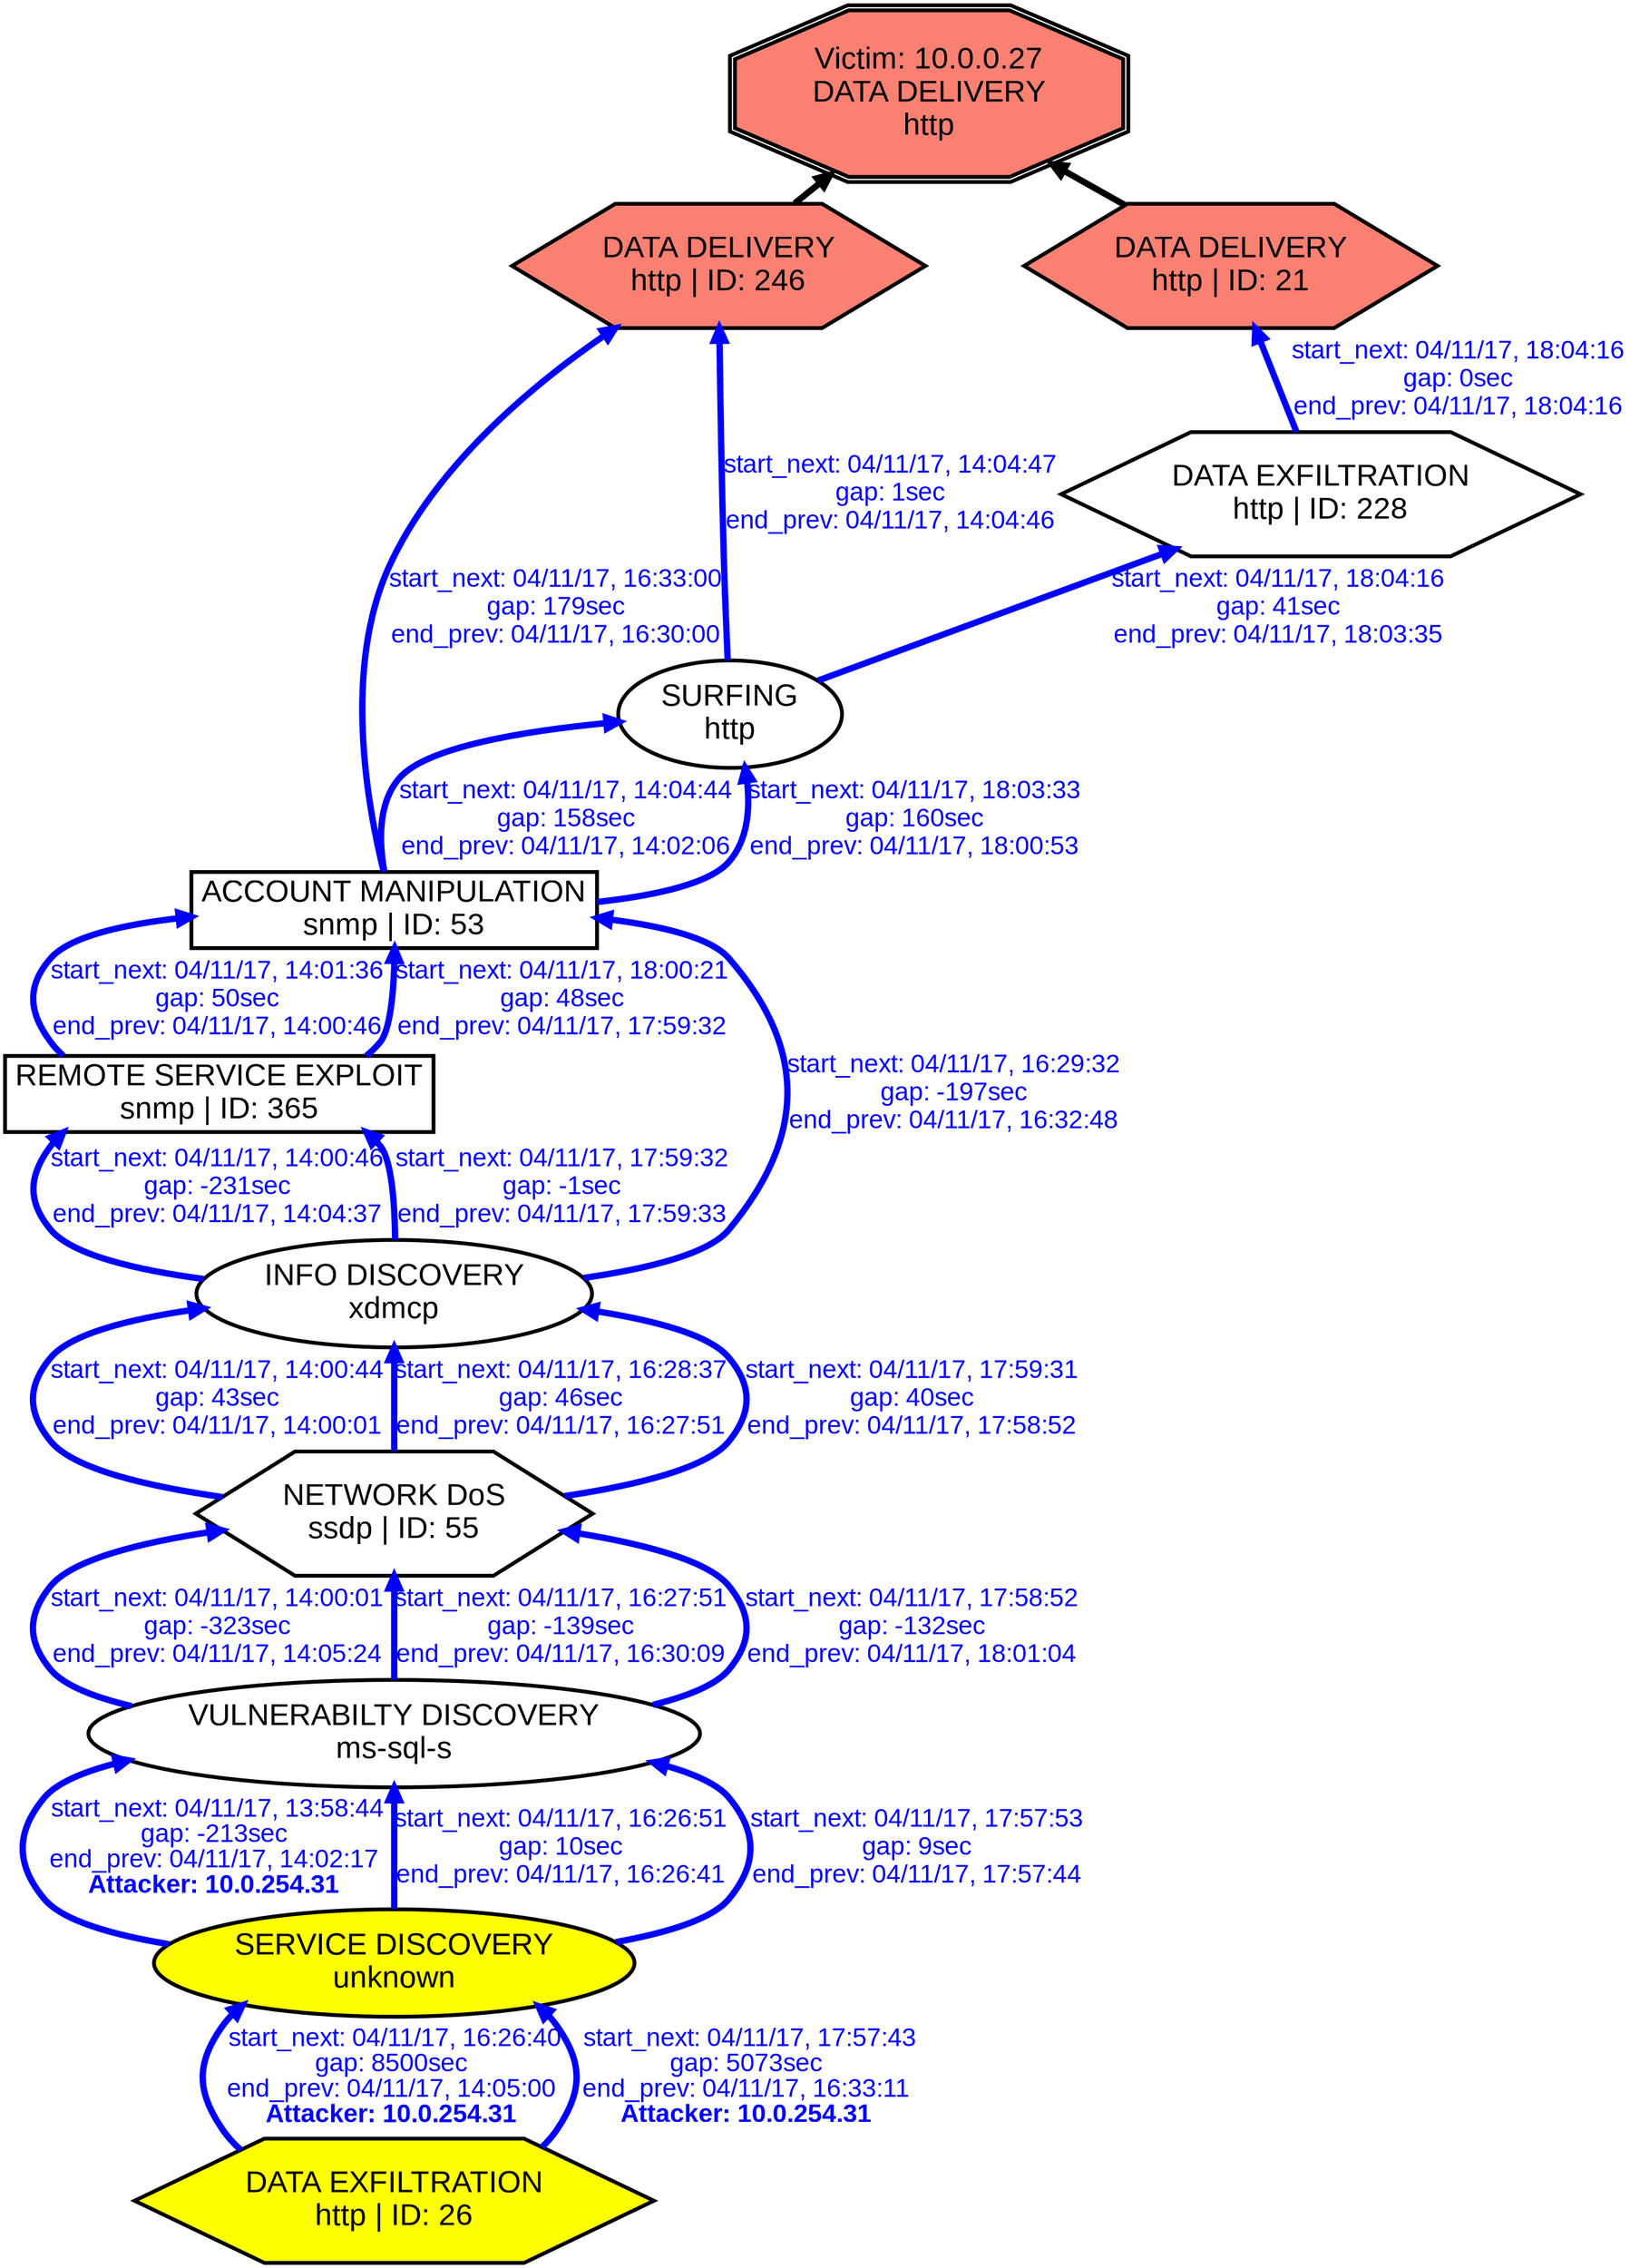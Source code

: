 digraph DATADELIVERYhttp {
rankdir="BT"; 
 graph [ nodesep="0.1", ranksep="0.02"] 
 node [ fontname=Arial, fontsize=24,penwidth=3]; 
 edge [ fontname=Arial, fontsize=20,penwidth=5 ];
"Victim: 10.0.0.27
DATA DELIVERY
http" [shape=doubleoctagon, style=filled, fillcolor=salmon];
{ rank = max; "Victim: 10.0.0.27
DATA DELIVERY
http"}
"DATA DELIVERY
http | ID: 21" -> "Victim: 10.0.0.27
DATA DELIVERY
http"
"DATA DELIVERY
http | ID: 21" [style=filled, fillcolor= salmon]
"DATA DELIVERY
http | ID: 246" -> "Victim: 10.0.0.27
DATA DELIVERY
http"
"DATA DELIVERY
http | ID: 246" [style=filled, fillcolor= salmon]
{ rank=same; "DATA DELIVERY
http | ID: 21" "DATA DELIVERY
http | ID: 246"}
"SERVICE DISCOVERY
unknown" [style=filled, fillcolor= yellow]
"SERVICE DISCOVERY
unknown" -> "VULNERABILTY DISCOVERY
ms-sql-s" [ color=blue] [label=<<font color="blue"> start_next: 04/11/17, 13:58:44<br/>gap: -213sec<br/>end_prev: 04/11/17, 14:02:17</font><br/><font color="blue"><b>Attacker: 10.0.254.31</b></font>>]
"VULNERABILTY DISCOVERY
ms-sql-s" -> "NETWORK DoS
ssdp | ID: 55" [ label="start_next: 04/11/17, 14:00:01
gap: -323sec
end_prev: 04/11/17, 14:05:24"][ fontcolor="blue" color=blue]
"NETWORK DoS
ssdp | ID: 55" -> "INFO DISCOVERY
xdmcp" [ label="start_next: 04/11/17, 14:00:44
gap: 43sec
end_prev: 04/11/17, 14:00:01"][ fontcolor="blue" color=blue]
"INFO DISCOVERY
xdmcp" -> "REMOTE SERVICE EXPLOIT
snmp | ID: 365" [ label="start_next: 04/11/17, 14:00:46
gap: -231sec
end_prev: 04/11/17, 14:04:37"][ fontcolor="blue" color=blue]
"REMOTE SERVICE EXPLOIT
snmp | ID: 365" -> "ACCOUNT MANIPULATION
snmp | ID: 53" [ label="start_next: 04/11/17, 14:01:36
gap: 50sec
end_prev: 04/11/17, 14:00:46"][ fontcolor="blue" color=blue]
"ACCOUNT MANIPULATION
snmp | ID: 53" -> "SURFING
http" [ label="start_next: 04/11/17, 14:04:44
gap: 158sec
end_prev: 04/11/17, 14:02:06"][ fontcolor="blue" color=blue]
"SURFING
http" -> "DATA DELIVERY
http | ID: 246" [ label="start_next: 04/11/17, 14:04:47
gap: 1sec
end_prev: 04/11/17, 14:04:46"][ fontcolor="blue" color=blue]
"DATA EXFILTRATION
http | ID: 26" [style=filled, fillcolor= yellow]
"DATA EXFILTRATION
http | ID: 26" -> "SERVICE DISCOVERY
unknown" [ color=blue] [label=<<font color="blue"> start_next: 04/11/17, 16:26:40<br/>gap: 8500sec<br/>end_prev: 04/11/17, 14:05:00</font><br/><font color="blue"><b>Attacker: 10.0.254.31</b></font>>]
"SERVICE DISCOVERY
unknown" -> "VULNERABILTY DISCOVERY
ms-sql-s" [ label="start_next: 04/11/17, 16:26:51
gap: 10sec
end_prev: 04/11/17, 16:26:41"][ fontcolor="blue" color=blue]
"VULNERABILTY DISCOVERY
ms-sql-s" -> "NETWORK DoS
ssdp | ID: 55" [ label="start_next: 04/11/17, 16:27:51
gap: -139sec
end_prev: 04/11/17, 16:30:09"][ fontcolor="blue" color=blue]
"NETWORK DoS
ssdp | ID: 55" -> "INFO DISCOVERY
xdmcp" [ label="start_next: 04/11/17, 16:28:37
gap: 46sec
end_prev: 04/11/17, 16:27:51"][ fontcolor="blue" color=blue]
"INFO DISCOVERY
xdmcp" -> "ACCOUNT MANIPULATION
snmp | ID: 53" [ label="start_next: 04/11/17, 16:29:32
gap: -197sec
end_prev: 04/11/17, 16:32:48"][ fontcolor="blue" color=blue]
"ACCOUNT MANIPULATION
snmp | ID: 53" -> "DATA DELIVERY
http | ID: 246" [ label="start_next: 04/11/17, 16:33:00
gap: 179sec
end_prev: 04/11/17, 16:30:00"][ fontcolor="blue" color=blue]
"DATA EXFILTRATION
http | ID: 26" [style=filled, fillcolor= yellow]
"DATA EXFILTRATION
http | ID: 26" -> "SERVICE DISCOVERY
unknown" [ color=blue] [label=<<font color="blue"> start_next: 04/11/17, 17:57:43<br/>gap: 5073sec<br/>end_prev: 04/11/17, 16:33:11</font><br/><font color="blue"><b>Attacker: 10.0.254.31</b></font>>]
"SERVICE DISCOVERY
unknown" -> "VULNERABILTY DISCOVERY
ms-sql-s" [ label="start_next: 04/11/17, 17:57:53
gap: 9sec
end_prev: 04/11/17, 17:57:44"][ fontcolor="blue" color=blue]
"VULNERABILTY DISCOVERY
ms-sql-s" -> "NETWORK DoS
ssdp | ID: 55" [ label="start_next: 04/11/17, 17:58:52
gap: -132sec
end_prev: 04/11/17, 18:01:04"][ fontcolor="blue" color=blue]
"NETWORK DoS
ssdp | ID: 55" -> "INFO DISCOVERY
xdmcp" [ label="start_next: 04/11/17, 17:59:31
gap: 40sec
end_prev: 04/11/17, 17:58:52"][ fontcolor="blue" color=blue]
"INFO DISCOVERY
xdmcp" -> "REMOTE SERVICE EXPLOIT
snmp | ID: 365" [ label="start_next: 04/11/17, 17:59:32
gap: -1sec
end_prev: 04/11/17, 17:59:33"][ fontcolor="blue" color=blue]
"REMOTE SERVICE EXPLOIT
snmp | ID: 365" -> "ACCOUNT MANIPULATION
snmp | ID: 53" [ label="start_next: 04/11/17, 18:00:21
gap: 48sec
end_prev: 04/11/17, 17:59:32"][ fontcolor="blue" color=blue]
"ACCOUNT MANIPULATION
snmp | ID: 53" -> "SURFING
http" [ label="start_next: 04/11/17, 18:03:33
gap: 160sec
end_prev: 04/11/17, 18:00:53"][ fontcolor="blue" color=blue]
"SURFING
http" -> "DATA EXFILTRATION
http | ID: 228" [ label="start_next: 04/11/17, 18:04:16
gap: 41sec
end_prev: 04/11/17, 18:03:35"][ fontcolor="blue" color=blue]
"DATA EXFILTRATION
http | ID: 228" -> "DATA DELIVERY
http | ID: 21" [ label="start_next: 04/11/17, 18:04:16
gap: 0sec
end_prev: 04/11/17, 18:04:16"][ fontcolor="blue" color=blue]
"SERVICE DISCOVERY
unknown" [shape=oval]
"SERVICE DISCOVERY
unknown" [tooltip="ET SCAN Potential VNC Scan 5800-5820
ET SCAN Potential SSH Scan
ET SCAN Potential VNC Scan 5900-5920"]
"VULNERABILTY DISCOVERY
ms-sql-s" [shape=oval]
"VULNERABILTY DISCOVERY
ms-sql-s" [tooltip="ET POLICY Suspicious inbound to mySQL port 3306
ET POLICY Suspicious inbound to mSQL port 4333
ET POLICY Suspicious inbound to MSSQL port 1433
ET POLICY Suspicious inbound to Oracle SQL port 1521
ET SCAN Nessus User Agent
ET POLICY Suspicious inbound to PostgreSQL port 5432"]
"NETWORK DoS
ssdp | ID: 55" [shape=hexagon]
"NETWORK DoS
ssdp | ID: 55" [tooltip="ET DOS Possible SSDP Amplification Scan in Progress"]
"INFO DISCOVERY
xdmcp" [shape=oval]
"INFO DISCOVERY
xdmcp" [tooltip="GPL WEB_SERVER mod_gzip_status access
GPL RPC xdmcp info query"]
"REMOTE SERVICE EXPLOIT
snmp | ID: 365" [shape=box]
"REMOTE SERVICE EXPLOIT
snmp | ID: 365" [tooltip="ET SNMP Samsung Printer SNMP Hardcode RW Community String"]
"ACCOUNT MANIPULATION
snmp | ID: 53" [shape=box]
"ACCOUNT MANIPULATION
snmp | ID: 53" [tooltip="GPL SNMP private access udp
GPL SNMP public access udp"]
"SURFING
http" [shape=oval]
"SURFING
http" [tooltip="ET WEB_SERVER WEB-PHP phpinfo access"]
"DATA DELIVERY
http | ID: 246" [shape=hexagon]
"DATA DELIVERY
http | ID: 246" [tooltip="ET WEB_SERVER PHP tags in HTTP POST
GPL WEB_SERVER perl post attempt"]
"DATA EXFILTRATION
http | ID: 26" [shape=hexagon]
"DATA EXFILTRATION
http | ID: 26" [tooltip="ET WEB_SPECIFIC_APPS PHP-CGI query string parameter vulnerability"]
"DATA EXFILTRATION
http | ID: 228" [shape=hexagon]
"DATA EXFILTRATION
http | ID: 228" [tooltip="ET WEB_SPECIFIC_APPS PHP-CGI query string parameter vulnerability"]
"DATA DELIVERY
http | ID: 21" [shape=hexagon]
"DATA DELIVERY
http | ID: 21" [tooltip="ET WEB_SERVER PHP Possible php Remote File Inclusion Attempt
ET WEB_SERVER PHP tags in HTTP POST"]
}
